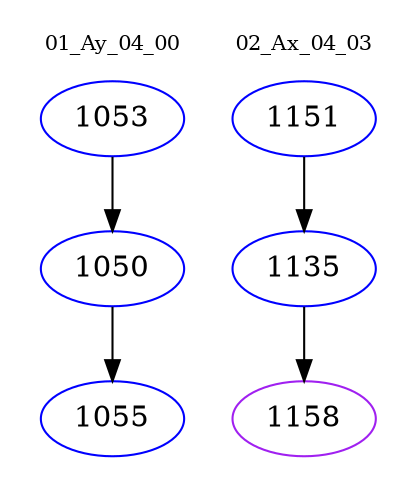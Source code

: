 digraph{
subgraph cluster_0 {
color = white
label = "01_Ay_04_00";
fontsize=10;
T0_1053 [label="1053", color="blue"]
T0_1053 -> T0_1050 [color="black"]
T0_1050 [label="1050", color="blue"]
T0_1050 -> T0_1055 [color="black"]
T0_1055 [label="1055", color="blue"]
}
subgraph cluster_1 {
color = white
label = "02_Ax_04_03";
fontsize=10;
T1_1151 [label="1151", color="blue"]
T1_1151 -> T1_1135 [color="black"]
T1_1135 [label="1135", color="blue"]
T1_1135 -> T1_1158 [color="black"]
T1_1158 [label="1158", color="purple"]
}
}
